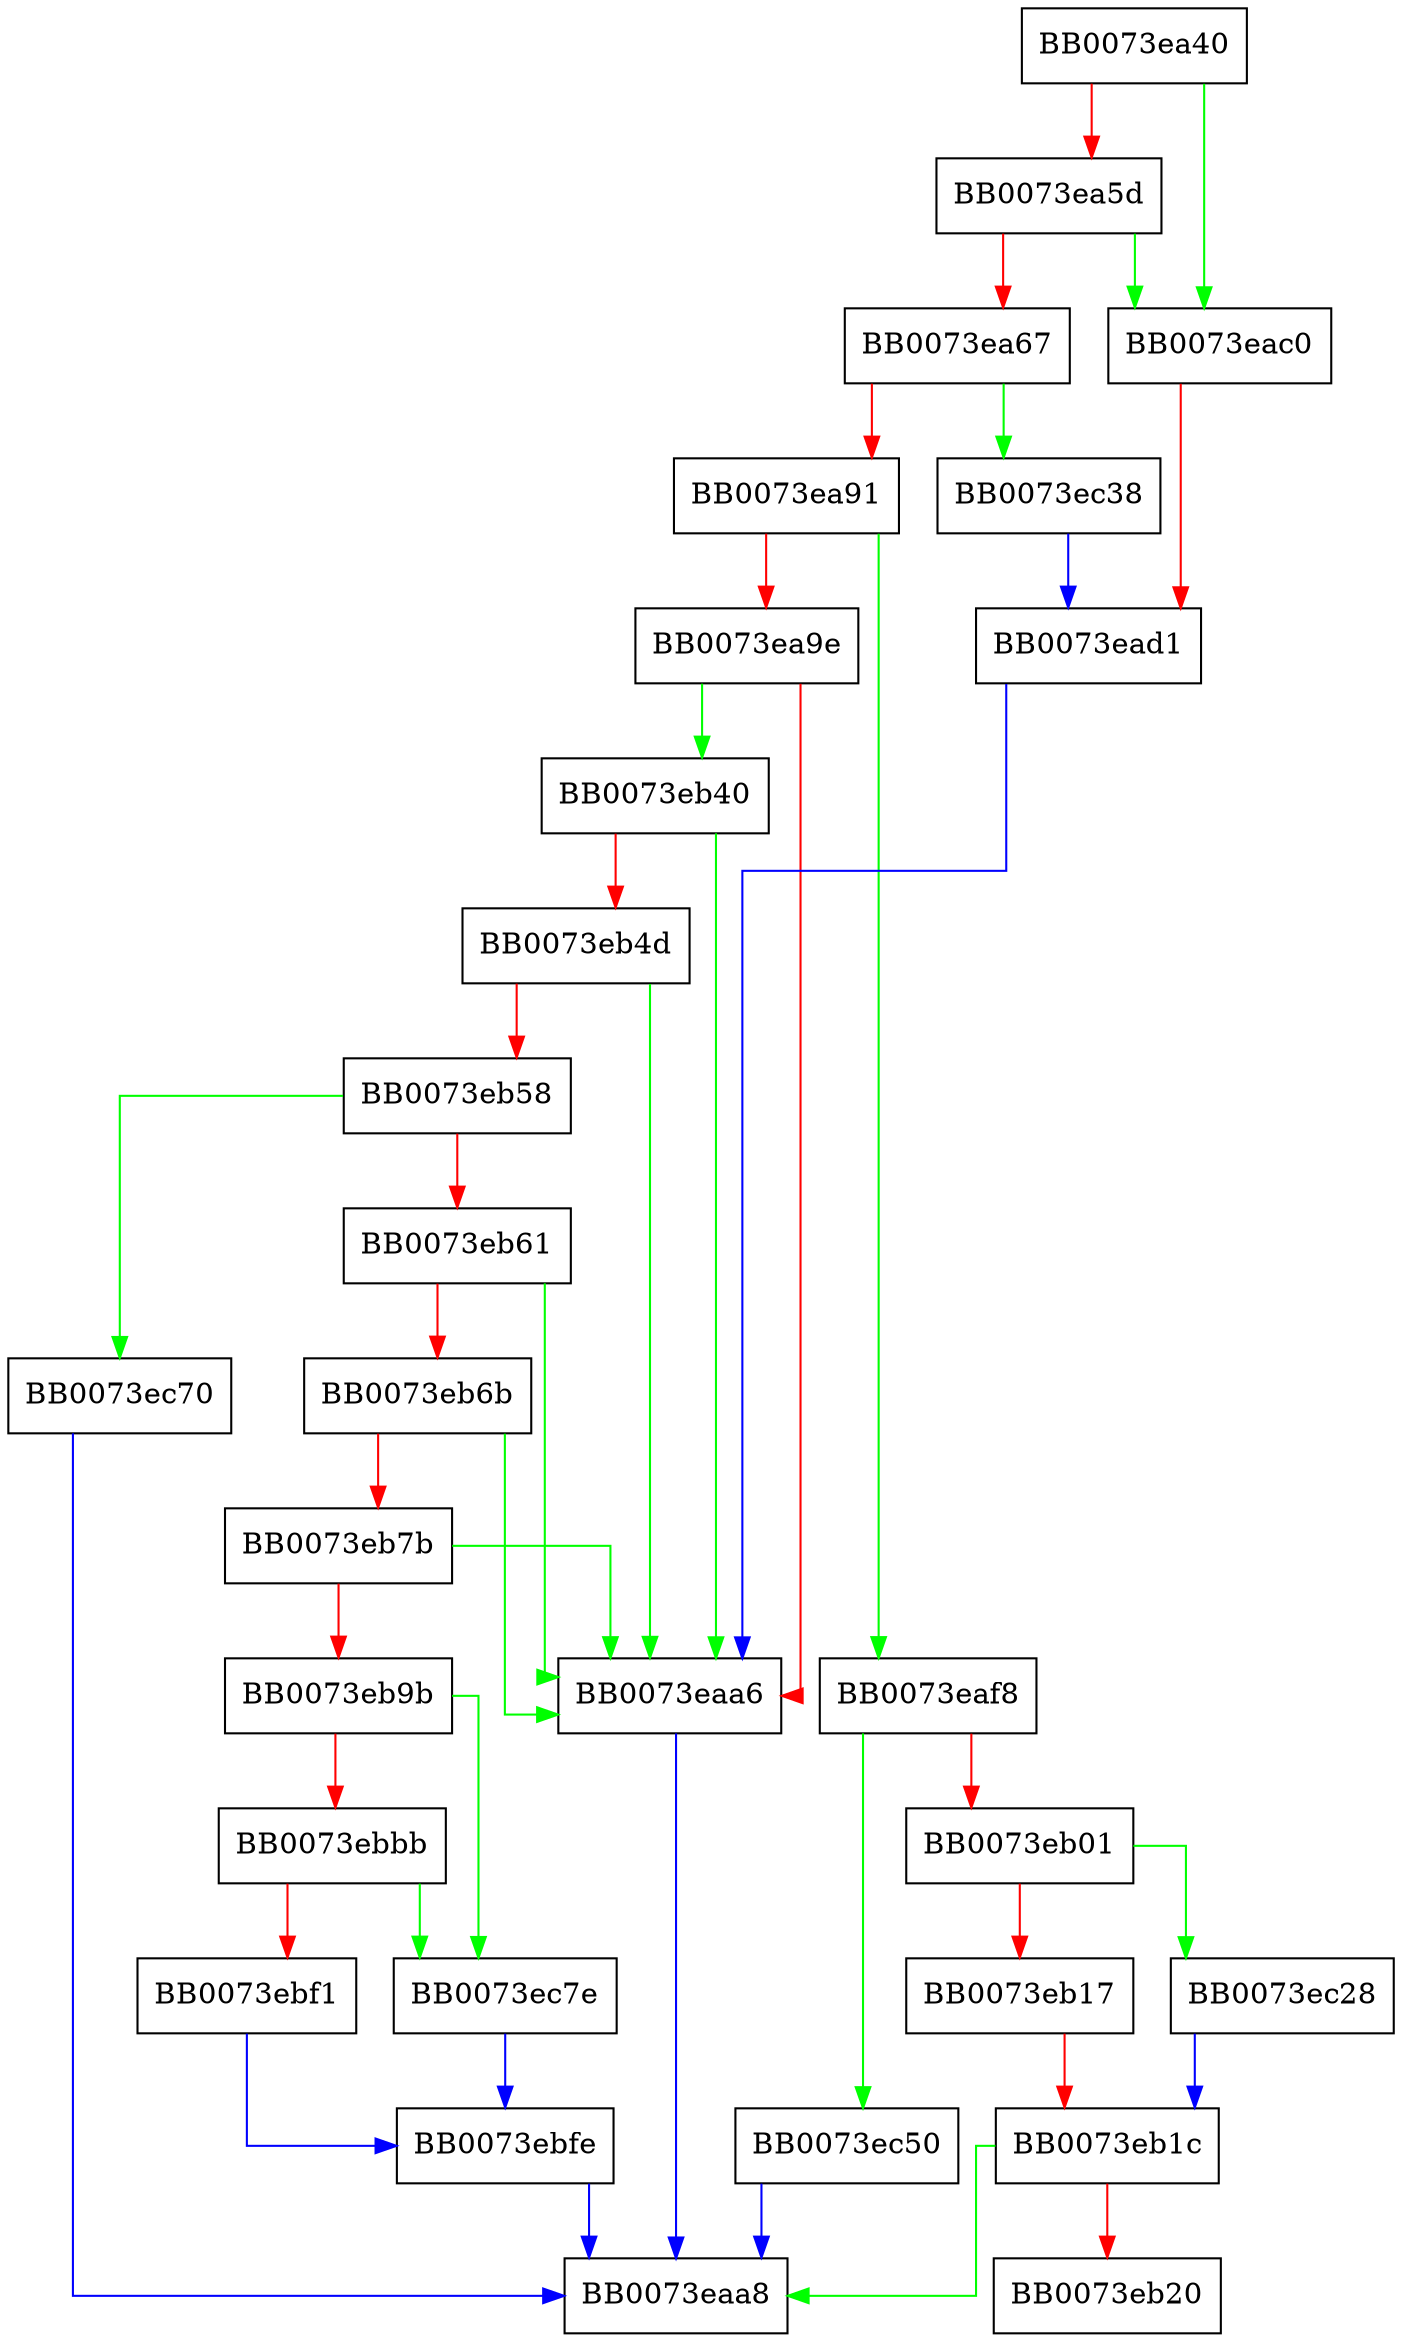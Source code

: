 digraph pkey_dh_derive {
  node [shape="box"];
  graph [splines=ortho];
  BB0073ea40 -> BB0073eac0 [color="green"];
  BB0073ea40 -> BB0073ea5d [color="red"];
  BB0073ea5d -> BB0073eac0 [color="green"];
  BB0073ea5d -> BB0073ea67 [color="red"];
  BB0073ea67 -> BB0073ec38 [color="green"];
  BB0073ea67 -> BB0073ea91 [color="red"];
  BB0073ea91 -> BB0073eaf8 [color="green"];
  BB0073ea91 -> BB0073ea9e [color="red"];
  BB0073ea9e -> BB0073eb40 [color="green"];
  BB0073ea9e -> BB0073eaa6 [color="red"];
  BB0073eaa6 -> BB0073eaa8 [color="blue"];
  BB0073eac0 -> BB0073ead1 [color="red"];
  BB0073ead1 -> BB0073eaa6 [color="blue"];
  BB0073eaf8 -> BB0073ec50 [color="green"];
  BB0073eaf8 -> BB0073eb01 [color="red"];
  BB0073eb01 -> BB0073ec28 [color="green"];
  BB0073eb01 -> BB0073eb17 [color="red"];
  BB0073eb17 -> BB0073eb1c [color="red"];
  BB0073eb1c -> BB0073eaa8 [color="green"];
  BB0073eb1c -> BB0073eb20 [color="red"];
  BB0073eb40 -> BB0073eaa6 [color="green"];
  BB0073eb40 -> BB0073eb4d [color="red"];
  BB0073eb4d -> BB0073eaa6 [color="green"];
  BB0073eb4d -> BB0073eb58 [color="red"];
  BB0073eb58 -> BB0073ec70 [color="green"];
  BB0073eb58 -> BB0073eb61 [color="red"];
  BB0073eb61 -> BB0073eaa6 [color="green"];
  BB0073eb61 -> BB0073eb6b [color="red"];
  BB0073eb6b -> BB0073eaa6 [color="green"];
  BB0073eb6b -> BB0073eb7b [color="red"];
  BB0073eb7b -> BB0073eaa6 [color="green"];
  BB0073eb7b -> BB0073eb9b [color="red"];
  BB0073eb9b -> BB0073ec7e [color="green"];
  BB0073eb9b -> BB0073ebbb [color="red"];
  BB0073ebbb -> BB0073ec7e [color="green"];
  BB0073ebbb -> BB0073ebf1 [color="red"];
  BB0073ebf1 -> BB0073ebfe [color="blue"];
  BB0073ebfe -> BB0073eaa8 [color="blue"];
  BB0073ec28 -> BB0073eb1c [color="blue"];
  BB0073ec38 -> BB0073ead1 [color="blue"];
  BB0073ec50 -> BB0073eaa8 [color="blue"];
  BB0073ec70 -> BB0073eaa8 [color="blue"];
  BB0073ec7e -> BB0073ebfe [color="blue"];
}